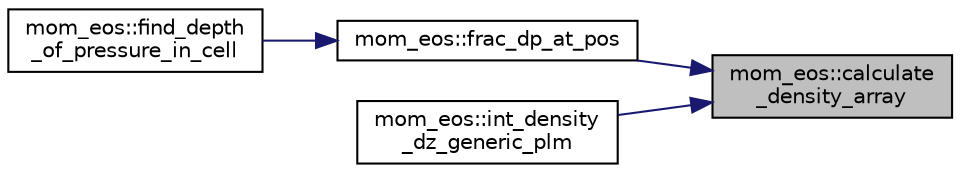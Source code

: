 digraph "mom_eos::calculate_density_array"
{
 // INTERACTIVE_SVG=YES
 // LATEX_PDF_SIZE
  edge [fontname="Helvetica",fontsize="10",labelfontname="Helvetica",labelfontsize="10"];
  node [fontname="Helvetica",fontsize="10",shape=record];
  rankdir="RL";
  Node1 [label="mom_eos::calculate\l_density_array",height=0.2,width=0.4,color="black", fillcolor="grey75", style="filled", fontcolor="black",tooltip="Calls the appropriate subroutine to calculate the density of sea water for 1-D array inputs...."];
  Node1 -> Node2 [dir="back",color="midnightblue",fontsize="10",style="solid",fontname="Helvetica"];
  Node2 [label="mom_eos::frac_dp_at_pos",height=0.2,width=0.4,color="black", fillcolor="white", style="filled",URL="$namespacemom__eos.html#a82d46c07f4f9c7ad5930fa2508c3e280",tooltip="Returns change in anomalous pressure change from top to non-dimensional position pos between z_t and ..."];
  Node2 -> Node3 [dir="back",color="midnightblue",fontsize="10",style="solid",fontname="Helvetica"];
  Node3 [label="mom_eos::find_depth\l_of_pressure_in_cell",height=0.2,width=0.4,color="black", fillcolor="white", style="filled",URL="$namespacemom__eos.html#a1435ec65d1dfec6a4506ba1c5ef302d9",tooltip="Find the depth at which the reconstructed pressure matches P_tgt."];
  Node1 -> Node4 [dir="back",color="midnightblue",fontsize="10",style="solid",fontname="Helvetica"];
  Node4 [label="mom_eos::int_density\l_dz_generic_plm",height=0.2,width=0.4,color="black", fillcolor="white", style="filled",URL="$namespacemom__eos.html#a70023cf4c1c84e8d00edf3c9471f5392",tooltip="Compute pressure gradient force integrals by quadrature for the case where T and S are linear profile..."];
}

